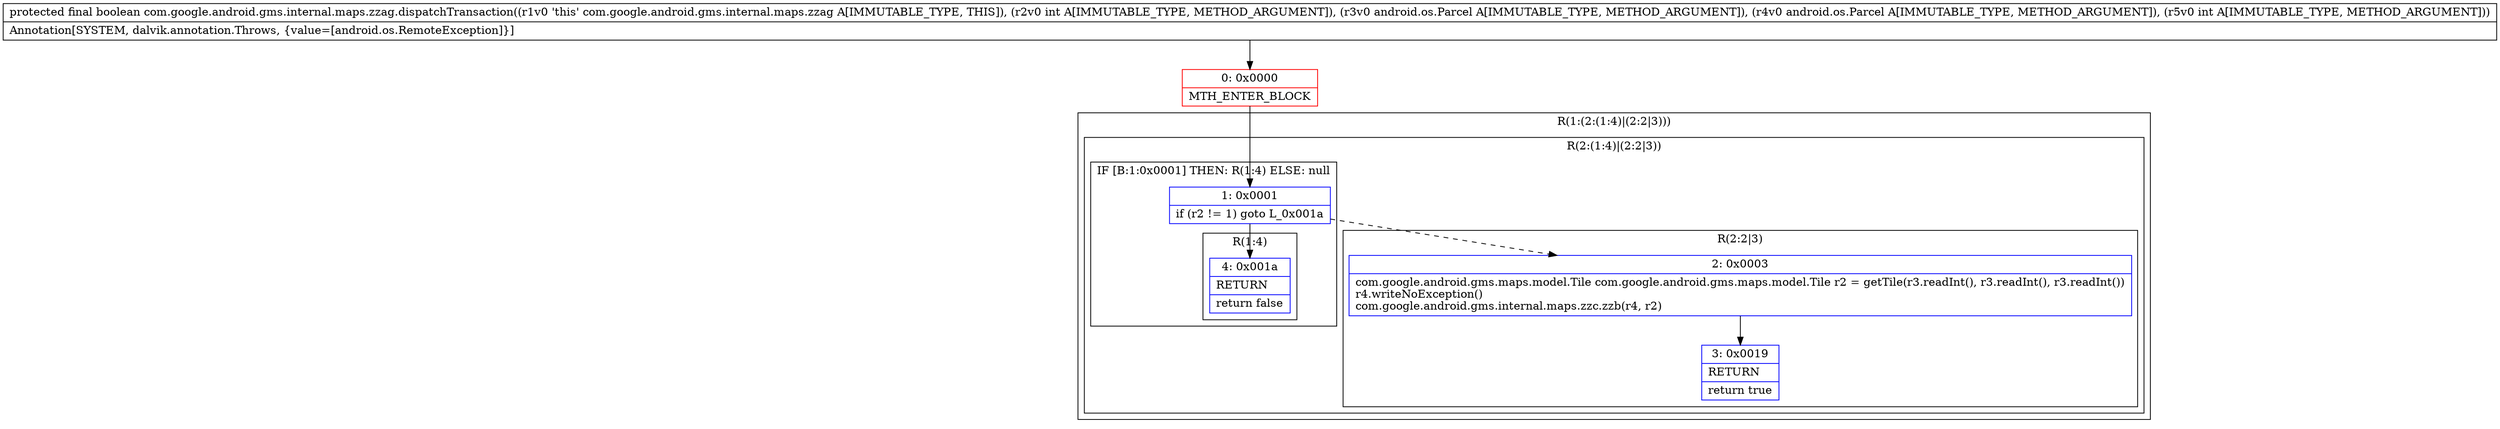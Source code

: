 digraph "CFG forcom.google.android.gms.internal.maps.zzag.dispatchTransaction(ILandroid\/os\/Parcel;Landroid\/os\/Parcel;I)Z" {
subgraph cluster_Region_385585009 {
label = "R(1:(2:(1:4)|(2:2|3)))";
node [shape=record,color=blue];
subgraph cluster_Region_522628631 {
label = "R(2:(1:4)|(2:2|3))";
node [shape=record,color=blue];
subgraph cluster_IfRegion_1525968236 {
label = "IF [B:1:0x0001] THEN: R(1:4) ELSE: null";
node [shape=record,color=blue];
Node_1 [shape=record,label="{1\:\ 0x0001|if (r2 != 1) goto L_0x001a\l}"];
subgraph cluster_Region_1511115381 {
label = "R(1:4)";
node [shape=record,color=blue];
Node_4 [shape=record,label="{4\:\ 0x001a|RETURN\l|return false\l}"];
}
}
subgraph cluster_Region_412328493 {
label = "R(2:2|3)";
node [shape=record,color=blue];
Node_2 [shape=record,label="{2\:\ 0x0003|com.google.android.gms.maps.model.Tile com.google.android.gms.maps.model.Tile r2 = getTile(r3.readInt(), r3.readInt(), r3.readInt())\lr4.writeNoException()\lcom.google.android.gms.internal.maps.zzc.zzb(r4, r2)\l}"];
Node_3 [shape=record,label="{3\:\ 0x0019|RETURN\l|return true\l}"];
}
}
}
Node_0 [shape=record,color=red,label="{0\:\ 0x0000|MTH_ENTER_BLOCK\l}"];
MethodNode[shape=record,label="{protected final boolean com.google.android.gms.internal.maps.zzag.dispatchTransaction((r1v0 'this' com.google.android.gms.internal.maps.zzag A[IMMUTABLE_TYPE, THIS]), (r2v0 int A[IMMUTABLE_TYPE, METHOD_ARGUMENT]), (r3v0 android.os.Parcel A[IMMUTABLE_TYPE, METHOD_ARGUMENT]), (r4v0 android.os.Parcel A[IMMUTABLE_TYPE, METHOD_ARGUMENT]), (r5v0 int A[IMMUTABLE_TYPE, METHOD_ARGUMENT]))  | Annotation[SYSTEM, dalvik.annotation.Throws, \{value=[android.os.RemoteException]\}]\l}"];
MethodNode -> Node_0;
Node_1 -> Node_2[style=dashed];
Node_1 -> Node_4;
Node_2 -> Node_3;
Node_0 -> Node_1;
}

